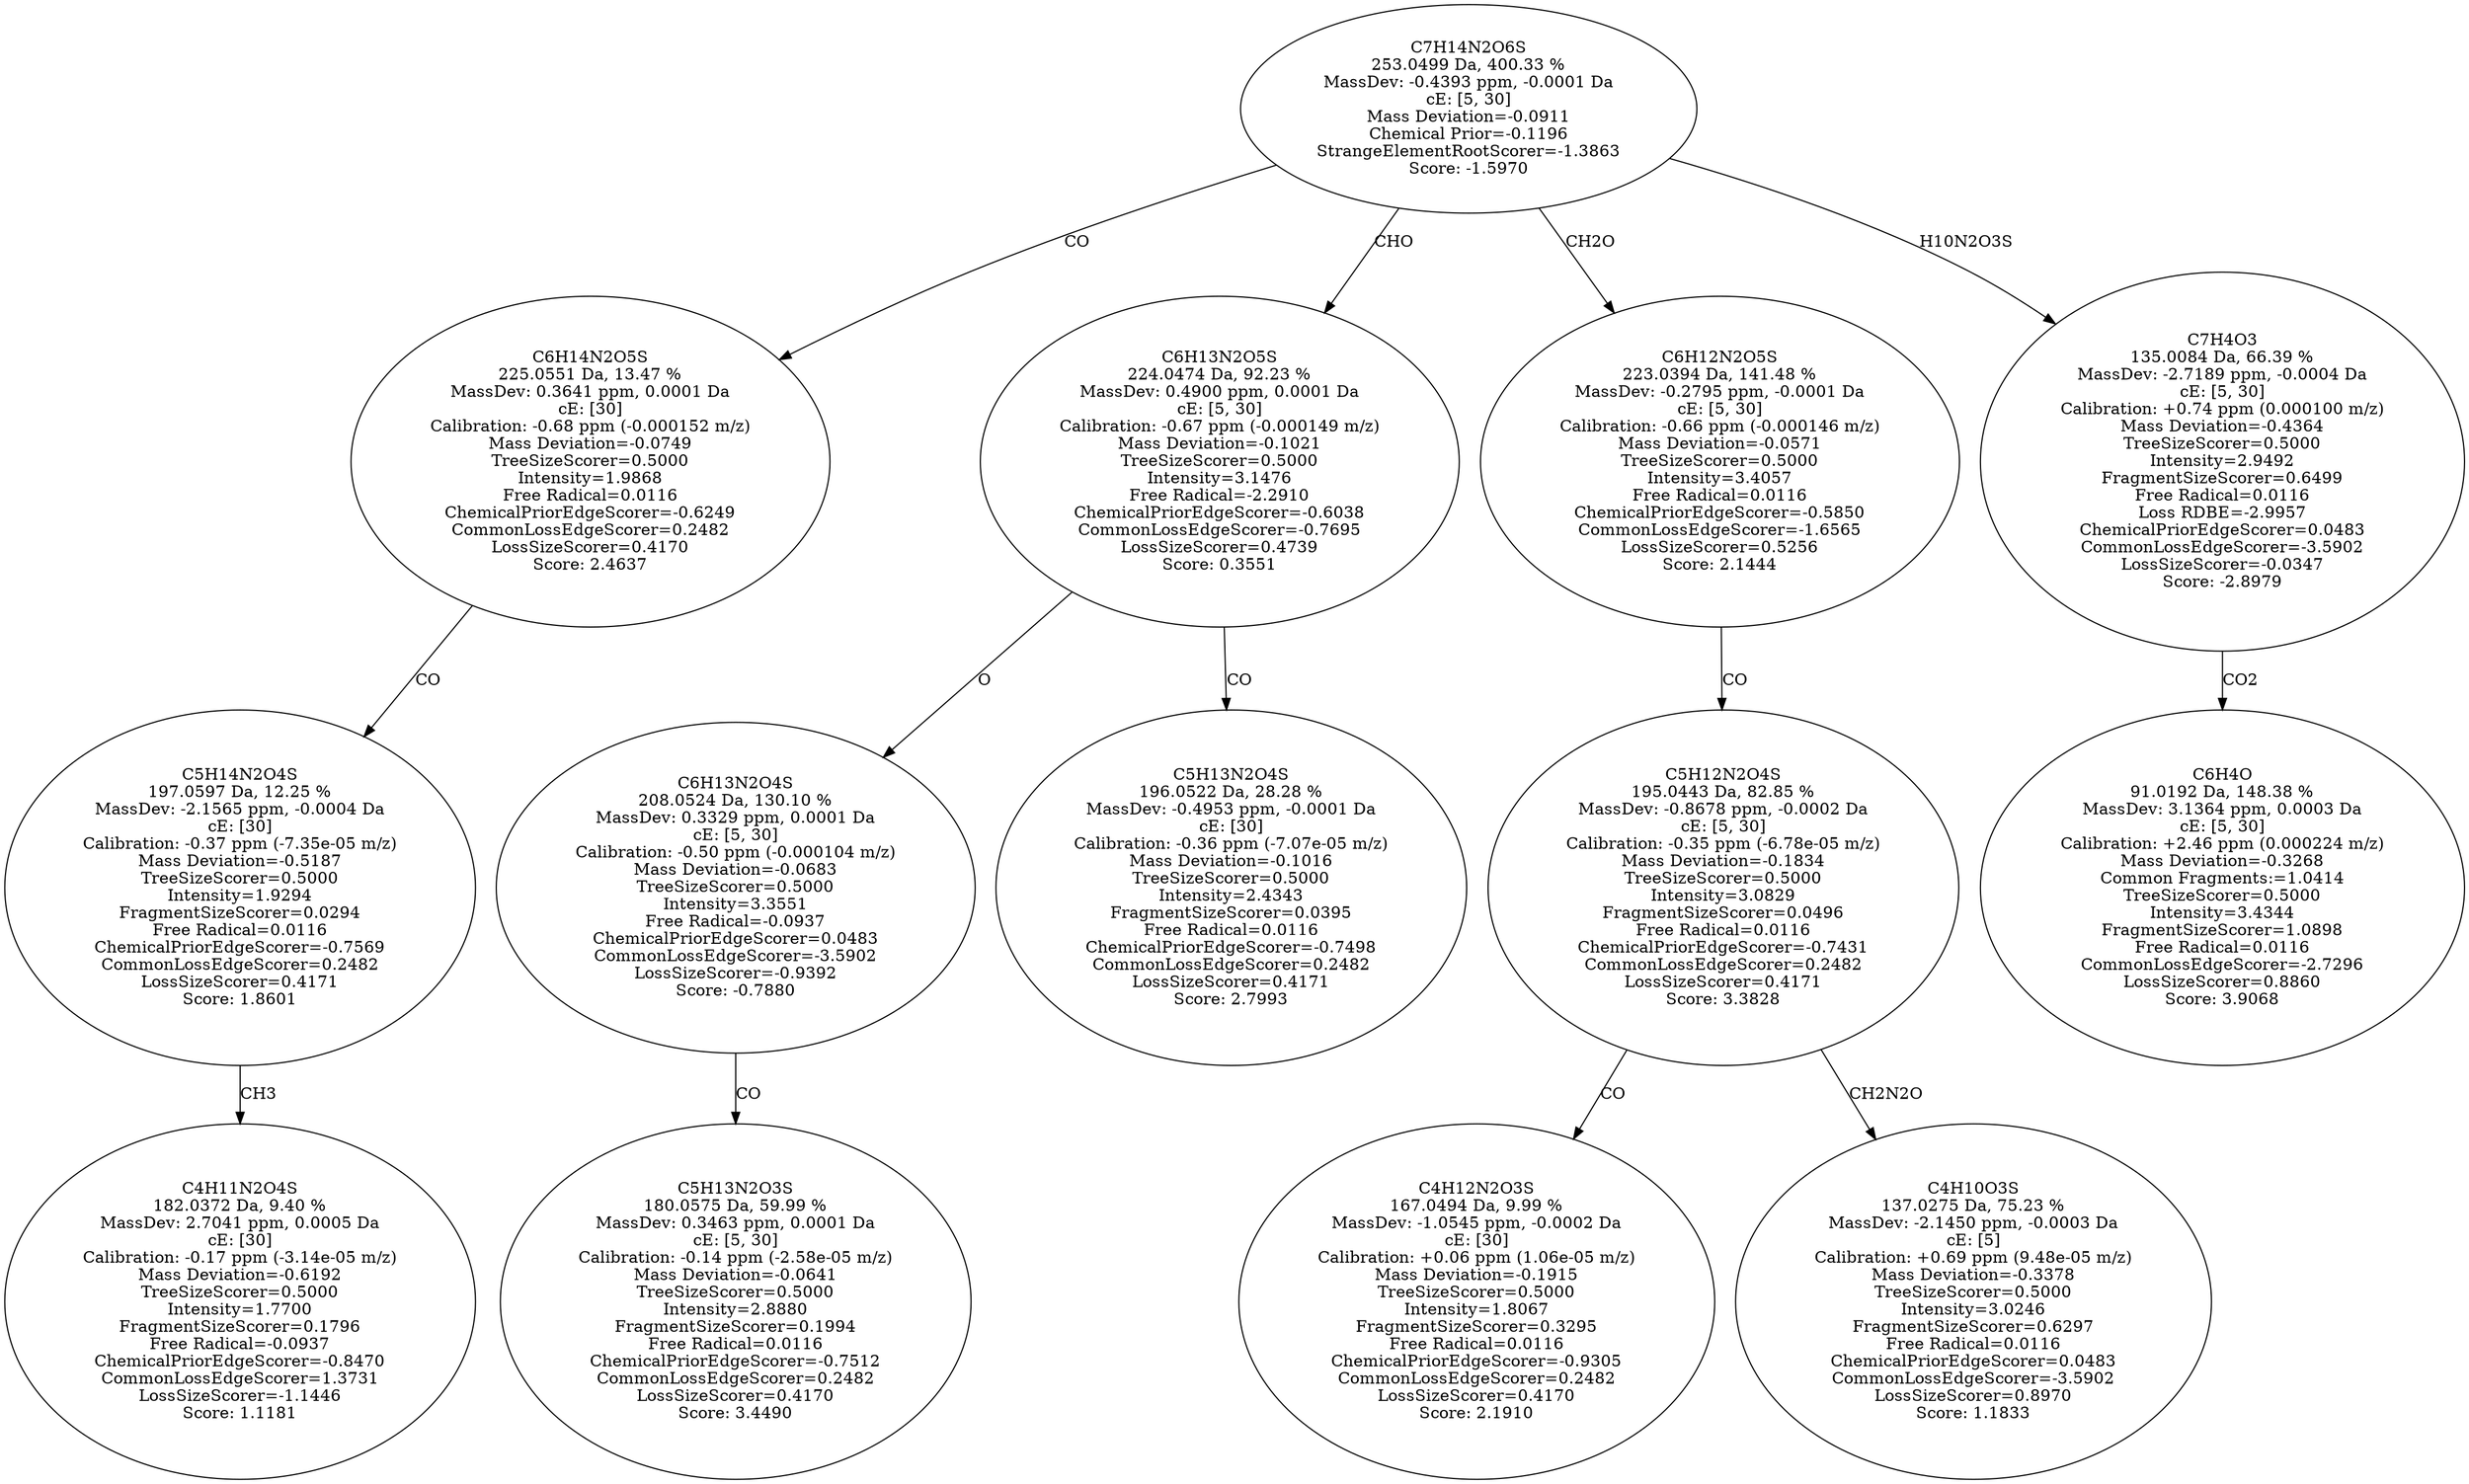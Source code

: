 strict digraph {
v1 [label="C4H11N2O4S\n182.0372 Da, 9.40 %\nMassDev: 2.7041 ppm, 0.0005 Da\ncE: [30]\nCalibration: -0.17 ppm (-3.14e-05 m/z)\nMass Deviation=-0.6192\nTreeSizeScorer=0.5000\nIntensity=1.7700\nFragmentSizeScorer=0.1796\nFree Radical=-0.0937\nChemicalPriorEdgeScorer=-0.8470\nCommonLossEdgeScorer=1.3731\nLossSizeScorer=-1.1446\nScore: 1.1181"];
v2 [label="C5H14N2O4S\n197.0597 Da, 12.25 %\nMassDev: -2.1565 ppm, -0.0004 Da\ncE: [30]\nCalibration: -0.37 ppm (-7.35e-05 m/z)\nMass Deviation=-0.5187\nTreeSizeScorer=0.5000\nIntensity=1.9294\nFragmentSizeScorer=0.0294\nFree Radical=0.0116\nChemicalPriorEdgeScorer=-0.7569\nCommonLossEdgeScorer=0.2482\nLossSizeScorer=0.4171\nScore: 1.8601"];
v3 [label="C6H14N2O5S\n225.0551 Da, 13.47 %\nMassDev: 0.3641 ppm, 0.0001 Da\ncE: [30]\nCalibration: -0.68 ppm (-0.000152 m/z)\nMass Deviation=-0.0749\nTreeSizeScorer=0.5000\nIntensity=1.9868\nFree Radical=0.0116\nChemicalPriorEdgeScorer=-0.6249\nCommonLossEdgeScorer=0.2482\nLossSizeScorer=0.4170\nScore: 2.4637"];
v4 [label="C5H13N2O3S\n180.0575 Da, 59.99 %\nMassDev: 0.3463 ppm, 0.0001 Da\ncE: [5, 30]\nCalibration: -0.14 ppm (-2.58e-05 m/z)\nMass Deviation=-0.0641\nTreeSizeScorer=0.5000\nIntensity=2.8880\nFragmentSizeScorer=0.1994\nFree Radical=0.0116\nChemicalPriorEdgeScorer=-0.7512\nCommonLossEdgeScorer=0.2482\nLossSizeScorer=0.4170\nScore: 3.4490"];
v5 [label="C6H13N2O4S\n208.0524 Da, 130.10 %\nMassDev: 0.3329 ppm, 0.0001 Da\ncE: [5, 30]\nCalibration: -0.50 ppm (-0.000104 m/z)\nMass Deviation=-0.0683\nTreeSizeScorer=0.5000\nIntensity=3.3551\nFree Radical=-0.0937\nChemicalPriorEdgeScorer=0.0483\nCommonLossEdgeScorer=-3.5902\nLossSizeScorer=-0.9392\nScore: -0.7880"];
v6 [label="C5H13N2O4S\n196.0522 Da, 28.28 %\nMassDev: -0.4953 ppm, -0.0001 Da\ncE: [30]\nCalibration: -0.36 ppm (-7.07e-05 m/z)\nMass Deviation=-0.1016\nTreeSizeScorer=0.5000\nIntensity=2.4343\nFragmentSizeScorer=0.0395\nFree Radical=0.0116\nChemicalPriorEdgeScorer=-0.7498\nCommonLossEdgeScorer=0.2482\nLossSizeScorer=0.4171\nScore: 2.7993"];
v7 [label="C6H13N2O5S\n224.0474 Da, 92.23 %\nMassDev: 0.4900 ppm, 0.0001 Da\ncE: [5, 30]\nCalibration: -0.67 ppm (-0.000149 m/z)\nMass Deviation=-0.1021\nTreeSizeScorer=0.5000\nIntensity=3.1476\nFree Radical=-2.2910\nChemicalPriorEdgeScorer=-0.6038\nCommonLossEdgeScorer=-0.7695\nLossSizeScorer=0.4739\nScore: 0.3551"];
v8 [label="C4H12N2O3S\n167.0494 Da, 9.99 %\nMassDev: -1.0545 ppm, -0.0002 Da\ncE: [30]\nCalibration: +0.06 ppm (1.06e-05 m/z)\nMass Deviation=-0.1915\nTreeSizeScorer=0.5000\nIntensity=1.8067\nFragmentSizeScorer=0.3295\nFree Radical=0.0116\nChemicalPriorEdgeScorer=-0.9305\nCommonLossEdgeScorer=0.2482\nLossSizeScorer=0.4170\nScore: 2.1910"];
v9 [label="C4H10O3S\n137.0275 Da, 75.23 %\nMassDev: -2.1450 ppm, -0.0003 Da\ncE: [5]\nCalibration: +0.69 ppm (9.48e-05 m/z)\nMass Deviation=-0.3378\nTreeSizeScorer=0.5000\nIntensity=3.0246\nFragmentSizeScorer=0.6297\nFree Radical=0.0116\nChemicalPriorEdgeScorer=0.0483\nCommonLossEdgeScorer=-3.5902\nLossSizeScorer=0.8970\nScore: 1.1833"];
v10 [label="C5H12N2O4S\n195.0443 Da, 82.85 %\nMassDev: -0.8678 ppm, -0.0002 Da\ncE: [5, 30]\nCalibration: -0.35 ppm (-6.78e-05 m/z)\nMass Deviation=-0.1834\nTreeSizeScorer=0.5000\nIntensity=3.0829\nFragmentSizeScorer=0.0496\nFree Radical=0.0116\nChemicalPriorEdgeScorer=-0.7431\nCommonLossEdgeScorer=0.2482\nLossSizeScorer=0.4171\nScore: 3.3828"];
v11 [label="C6H12N2O5S\n223.0394 Da, 141.48 %\nMassDev: -0.2795 ppm, -0.0001 Da\ncE: [5, 30]\nCalibration: -0.66 ppm (-0.000146 m/z)\nMass Deviation=-0.0571\nTreeSizeScorer=0.5000\nIntensity=3.4057\nFree Radical=0.0116\nChemicalPriorEdgeScorer=-0.5850\nCommonLossEdgeScorer=-1.6565\nLossSizeScorer=0.5256\nScore: 2.1444"];
v12 [label="C6H4O\n91.0192 Da, 148.38 %\nMassDev: 3.1364 ppm, 0.0003 Da\ncE: [5, 30]\nCalibration: +2.46 ppm (0.000224 m/z)\nMass Deviation=-0.3268\nCommon Fragments:=1.0414\nTreeSizeScorer=0.5000\nIntensity=3.4344\nFragmentSizeScorer=1.0898\nFree Radical=0.0116\nCommonLossEdgeScorer=-2.7296\nLossSizeScorer=0.8860\nScore: 3.9068"];
v13 [label="C7H4O3\n135.0084 Da, 66.39 %\nMassDev: -2.7189 ppm, -0.0004 Da\ncE: [5, 30]\nCalibration: +0.74 ppm (0.000100 m/z)\nMass Deviation=-0.4364\nTreeSizeScorer=0.5000\nIntensity=2.9492\nFragmentSizeScorer=0.6499\nFree Radical=0.0116\nLoss RDBE=-2.9957\nChemicalPriorEdgeScorer=0.0483\nCommonLossEdgeScorer=-3.5902\nLossSizeScorer=-0.0347\nScore: -2.8979"];
v14 [label="C7H14N2O6S\n253.0499 Da, 400.33 %\nMassDev: -0.4393 ppm, -0.0001 Da\ncE: [5, 30]\nMass Deviation=-0.0911\nChemical Prior=-0.1196\nStrangeElementRootScorer=-1.3863\nScore: -1.5970"];
v2 -> v1 [label="CH3"];
v3 -> v2 [label="CO"];
v14 -> v3 [label="CO"];
v5 -> v4 [label="CO"];
v7 -> v5 [label="O"];
v7 -> v6 [label="CO"];
v14 -> v7 [label="CHO"];
v10 -> v8 [label="CO"];
v10 -> v9 [label="CH2N2O"];
v11 -> v10 [label="CO"];
v14 -> v11 [label="CH2O"];
v13 -> v12 [label="CO2"];
v14 -> v13 [label="H10N2O3S"];
}
